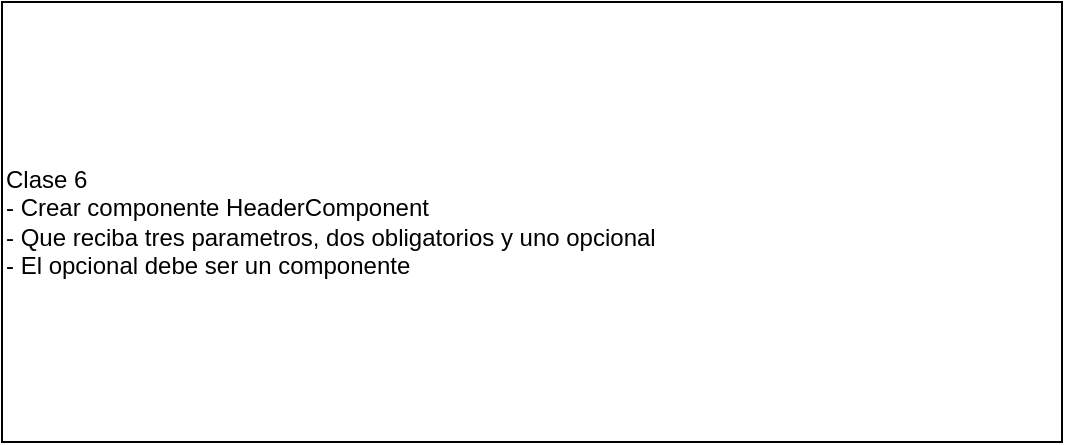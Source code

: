 <mxfile>
    <diagram id="JcYlRr5xBGq-pKlCf1Mg" name="Page-1">
        <mxGraphModel dx="576" dy="300" grid="1" gridSize="10" guides="1" tooltips="1" connect="1" arrows="1" fold="1" page="1" pageScale="1" pageWidth="850" pageHeight="1100" math="0" shadow="0">
            <root>
                <mxCell id="0"/>
                <mxCell id="1" parent="0"/>
                <mxCell id="2" value="Clase 6&lt;br&gt;- Crear componente HeaderComponent&lt;br&gt;- Que reciba tres parametros, dos obligatorios y uno opcional&lt;br&gt;- El opcional debe ser un componente" style="rounded=0;whiteSpace=wrap;html=1;align=left;" vertex="1" parent="1">
                    <mxGeometry x="20" y="20" width="530" height="220" as="geometry"/>
                </mxCell>
            </root>
        </mxGraphModel>
    </diagram>
</mxfile>